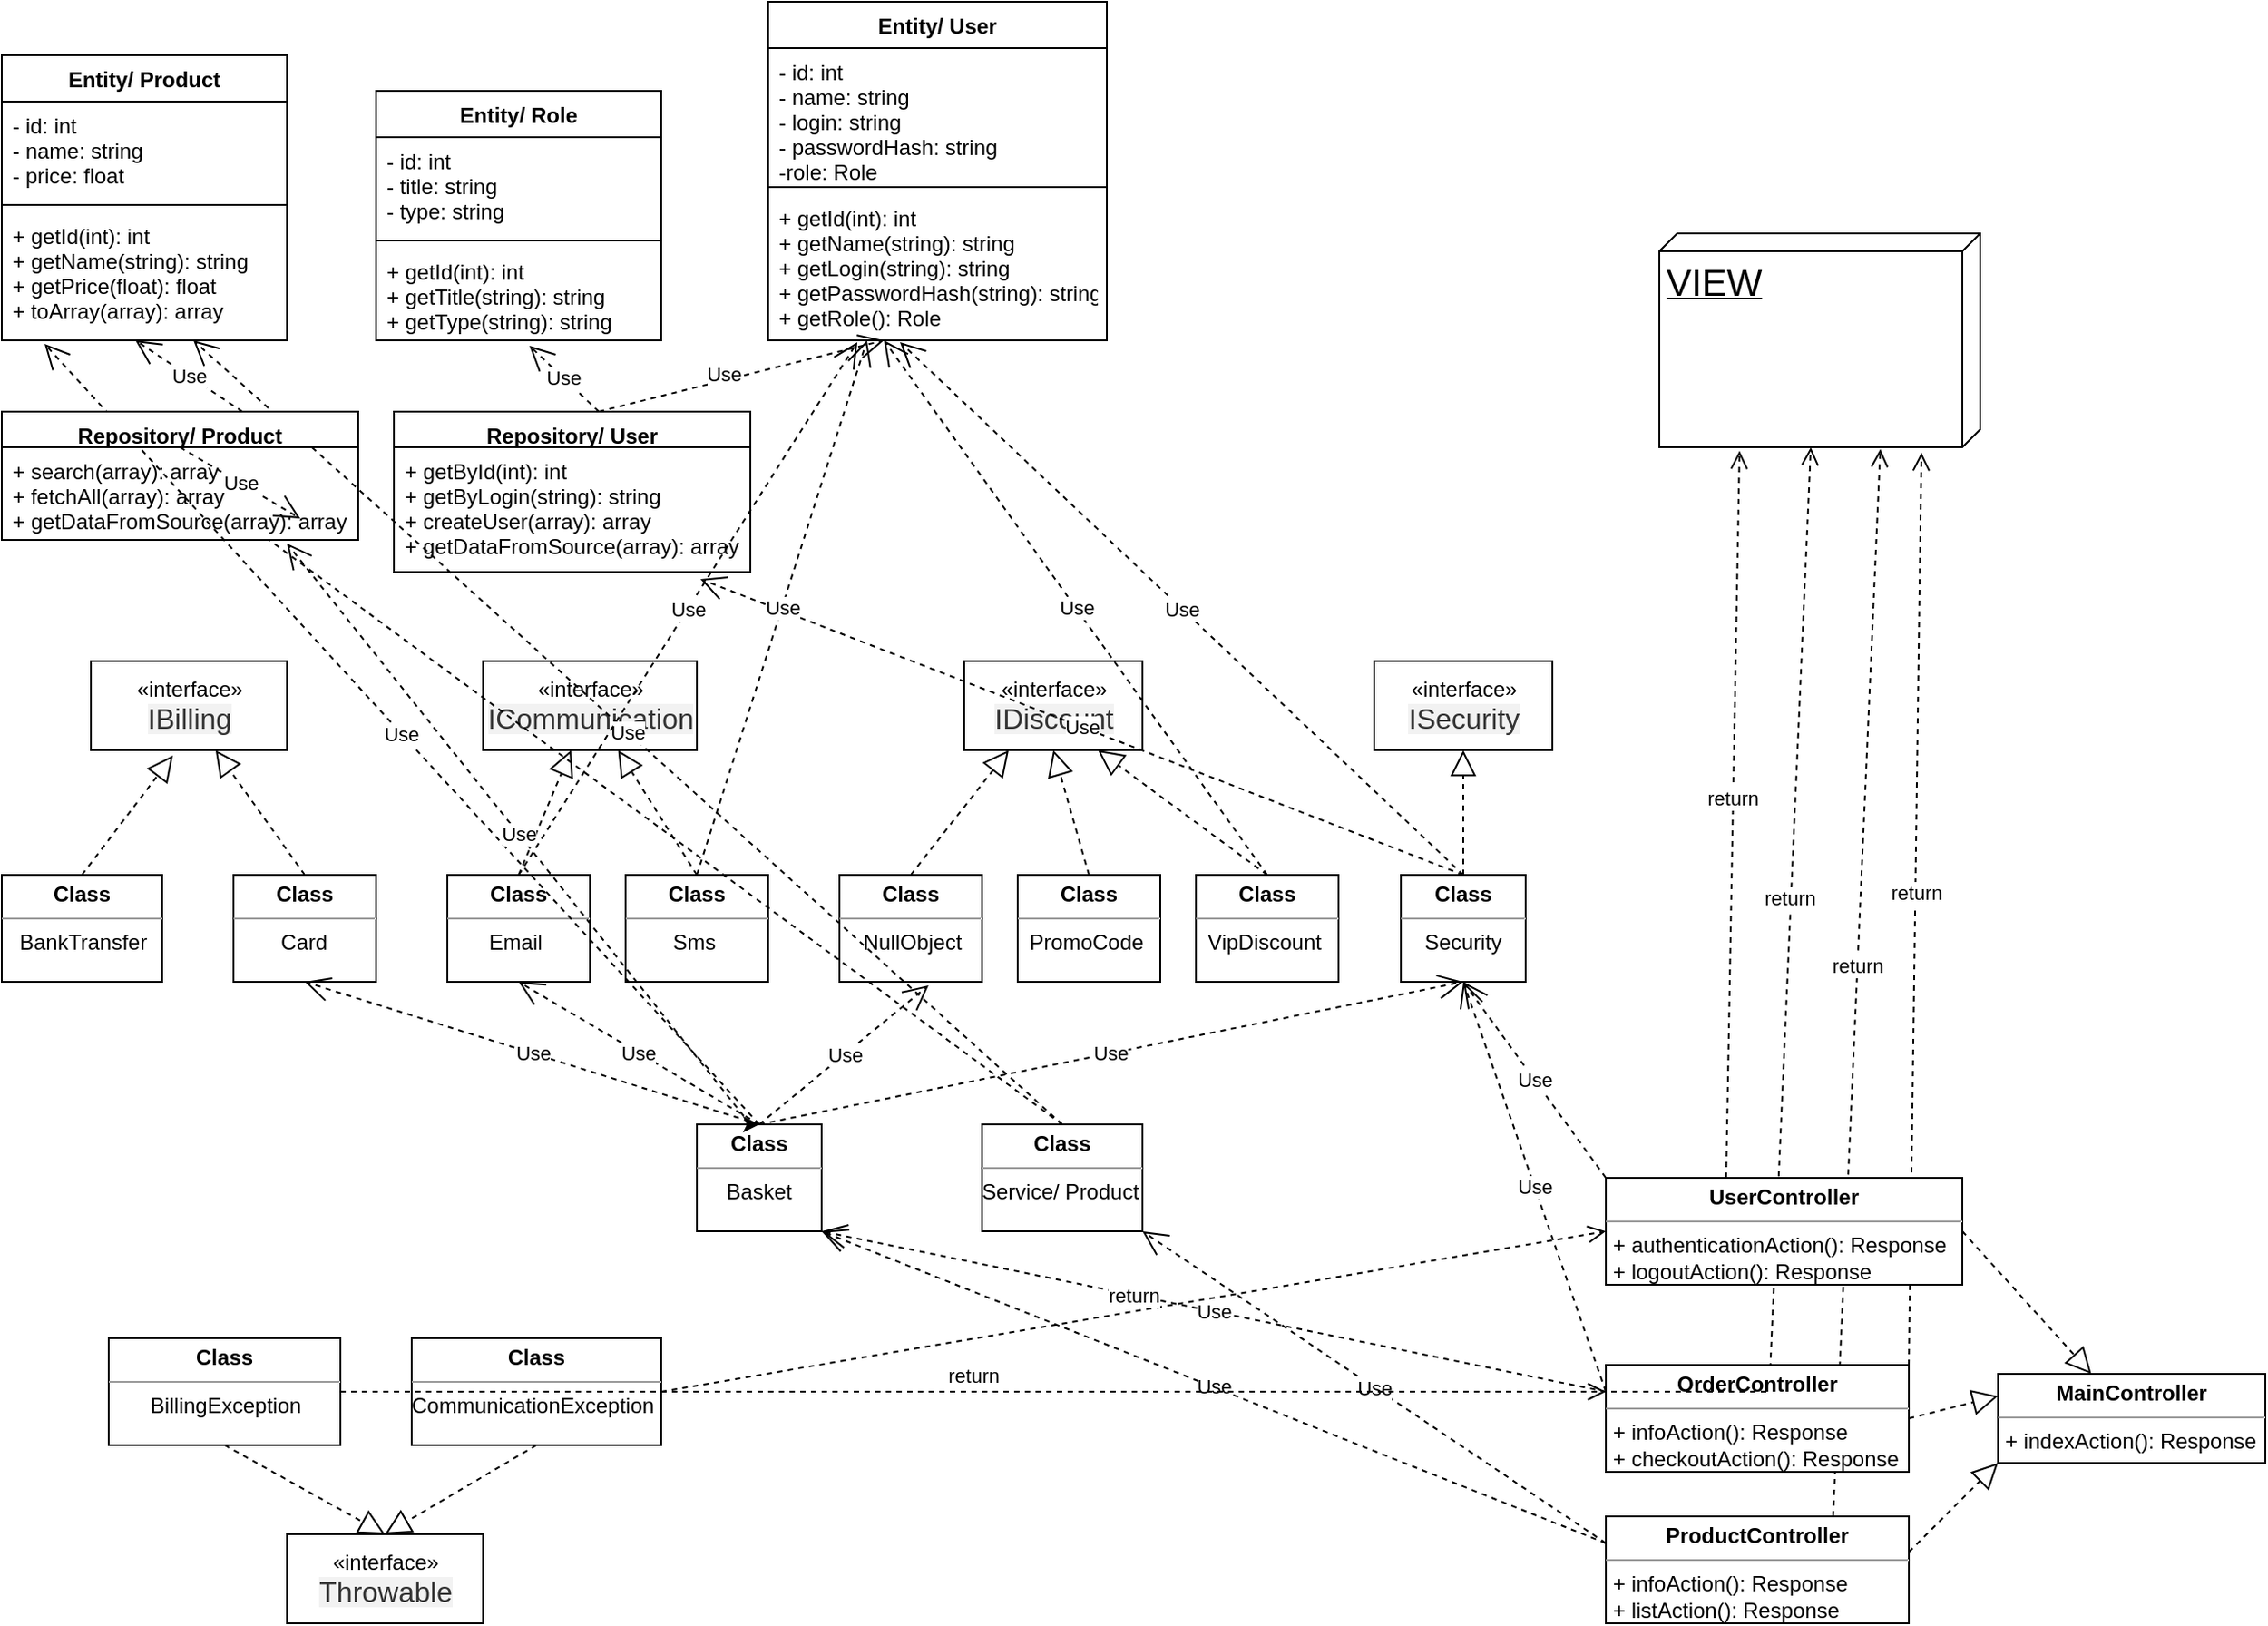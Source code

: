 <mxfile version="14.6.13" type="device"><diagram id="C5RBs43oDa-KdzZeNtuy" name="Page-1"><mxGraphModel dx="1100" dy="1634" grid="1" gridSize="10" guides="1" tooltips="1" connect="1" arrows="1" fold="1" page="1" pageScale="1" pageWidth="1169" pageHeight="827" math="0" shadow="0"><root><mxCell id="WIyWlLk6GJQsqaUBKTNV-0"/><mxCell id="WIyWlLk6GJQsqaUBKTNV-1" parent="WIyWlLk6GJQsqaUBKTNV-0"/><mxCell id="k6kJL_CvsrZDbuoQCaa0-9" value="Use" style="endArrow=open;endSize=12;dashed=1;html=1;entryX=0.5;entryY=1;entryDx=0;entryDy=0;" parent="WIyWlLk6GJQsqaUBKTNV-1" edge="1"><mxGeometry x="-0.115" y="3" width="160" relative="1" as="geometry"><mxPoint x="345" y="140" as="sourcePoint"/><mxPoint x="505" y="100" as="targetPoint"/><mxPoint as="offset"/></mxGeometry></mxCell><mxCell id="k6kJL_CvsrZDbuoQCaa0-10" value="Use" style="endArrow=open;endSize=12;dashed=1;html=1;exitX=0.5;exitY=0;exitDx=0;exitDy=0;entryX=0.585;entryY=1.05;entryDx=0;entryDy=0;entryPerimeter=0;" parent="WIyWlLk6GJQsqaUBKTNV-1" edge="1"><mxGeometry width="160" relative="1" as="geometry"><mxPoint x="345" y="140" as="sourcePoint"/><mxPoint x="306.05" y="103" as="targetPoint"/></mxGeometry></mxCell><mxCell id="k6kJL_CvsrZDbuoQCaa0-11" value="Use" style="endArrow=open;endSize=12;dashed=1;html=1;exitX=0.5;exitY=0;exitDx=0;exitDy=0;entryX=0.5;entryY=1;entryDx=0;entryDy=0;" parent="WIyWlLk6GJQsqaUBKTNV-1" edge="1"><mxGeometry width="160" relative="1" as="geometry"><mxPoint x="145" y="140" as="sourcePoint"/><mxPoint x="85" y="100" as="targetPoint"/></mxGeometry></mxCell><mxCell id="k6kJL_CvsrZDbuoQCaa0-12" value="«interface»&lt;br&gt;&lt;span class=&quot;classname&quot; style=&quot;color: rgb(51 , 51 , 51) ; font-family: &amp;#34;fira sans&amp;#34; , &amp;#34;source sans pro&amp;#34; , &amp;#34;helvetica&amp;#34; , &amp;#34;arial&amp;#34; , sans-serif ; font-size: 16px ; background-color: rgb(242 , 242 , 242)&quot;&gt;Throwable&lt;/span&gt;" style="html=1;" parent="WIyWlLk6GJQsqaUBKTNV-1" vertex="1"><mxGeometry x="170" y="770" width="110" height="50" as="geometry"/></mxCell><mxCell id="k6kJL_CvsrZDbuoQCaa0-13" value="&lt;p style=&quot;margin: 0px ; margin-top: 4px ; text-align: center&quot;&gt;&lt;b&gt;Class&lt;/b&gt;&lt;/p&gt;&lt;hr size=&quot;1&quot;&gt;&lt;div style=&quot;height: 2px&quot;&gt;&amp;nbsp; &amp;nbsp; &amp;nbsp; &amp;nbsp;BillingException&lt;/div&gt;" style="verticalAlign=top;align=left;overflow=fill;fontSize=12;fontFamily=Helvetica;html=1;" parent="WIyWlLk6GJQsqaUBKTNV-1" vertex="1"><mxGeometry x="70" y="660" width="130" height="60" as="geometry"/></mxCell><mxCell id="k6kJL_CvsrZDbuoQCaa0-14" value="&lt;p style=&quot;margin: 0px ; margin-top: 4px ; text-align: center&quot;&gt;&lt;b&gt;Class&lt;/b&gt;&lt;/p&gt;&lt;hr size=&quot;1&quot;&gt;&lt;div style=&quot;height: 2px&quot;&gt;CommunicationException&lt;/div&gt;" style="verticalAlign=top;align=left;overflow=fill;fontSize=12;fontFamily=Helvetica;html=1;" parent="WIyWlLk6GJQsqaUBKTNV-1" vertex="1"><mxGeometry x="240" y="660" width="140" height="60" as="geometry"/></mxCell><mxCell id="k6kJL_CvsrZDbuoQCaa0-15" value="" style="endArrow=block;dashed=1;endFill=0;endSize=12;html=1;exitX=0.5;exitY=1;exitDx=0;exitDy=0;entryX=0.5;entryY=0;entryDx=0;entryDy=0;" parent="WIyWlLk6GJQsqaUBKTNV-1" source="k6kJL_CvsrZDbuoQCaa0-14" target="k6kJL_CvsrZDbuoQCaa0-12" edge="1"><mxGeometry width="160" relative="1" as="geometry"><mxPoint x="330" y="460" as="sourcePoint"/><mxPoint x="490" y="460" as="targetPoint"/></mxGeometry></mxCell><mxCell id="k6kJL_CvsrZDbuoQCaa0-16" value="" style="endArrow=block;dashed=1;endFill=0;endSize=12;html=1;exitX=0.5;exitY=1;exitDx=0;exitDy=0;entryX=0.5;entryY=0;entryDx=0;entryDy=0;" parent="WIyWlLk6GJQsqaUBKTNV-1" source="k6kJL_CvsrZDbuoQCaa0-13" target="k6kJL_CvsrZDbuoQCaa0-12" edge="1"><mxGeometry width="160" relative="1" as="geometry"><mxPoint x="330" y="460" as="sourcePoint"/><mxPoint x="490" y="460" as="targetPoint"/></mxGeometry></mxCell><mxCell id="k6kJL_CvsrZDbuoQCaa0-17" value="«interface»&lt;br&gt;&lt;span class=&quot;classname&quot; style=&quot;color: rgb(51 , 51 , 51) ; font-family: &amp;#34;fira sans&amp;#34; , &amp;#34;source sans pro&amp;#34; , &amp;#34;helvetica&amp;#34; , &amp;#34;arial&amp;#34; , sans-serif ; font-size: 16px ; background-color: rgb(242 , 242 , 242)&quot;&gt;IBilling&lt;/span&gt;" style="html=1;" parent="WIyWlLk6GJQsqaUBKTNV-1" vertex="1"><mxGeometry x="60" y="280" width="110" height="50" as="geometry"/></mxCell><mxCell id="k6kJL_CvsrZDbuoQCaa0-18" value="«interface»&lt;br&gt;&lt;span class=&quot;classname&quot; style=&quot;color: rgb(51 , 51 , 51) ; font-family: &amp;#34;fira sans&amp;#34; , &amp;#34;source sans pro&amp;#34; , &amp;#34;helvetica&amp;#34; , &amp;#34;arial&amp;#34; , sans-serif ; font-size: 16px ; background-color: rgb(242 , 242 , 242)&quot;&gt;ICommunication&lt;/span&gt;" style="html=1;" parent="WIyWlLk6GJQsqaUBKTNV-1" vertex="1"><mxGeometry x="280" y="280" width="120" height="50" as="geometry"/></mxCell><mxCell id="k6kJL_CvsrZDbuoQCaa0-19" value="&lt;p style=&quot;margin: 0px ; margin-top: 4px ; text-align: center&quot;&gt;&lt;b&gt;Class&lt;/b&gt;&lt;/p&gt;&lt;hr size=&quot;1&quot;&gt;&lt;div style=&quot;height: 2px&quot;&gt;&amp;nbsp; &amp;nbsp;BankTransfer&lt;/div&gt;" style="verticalAlign=top;align=left;overflow=fill;fontSize=12;fontFamily=Helvetica;html=1;" parent="WIyWlLk6GJQsqaUBKTNV-1" vertex="1"><mxGeometry x="10" y="400" width="90" height="60" as="geometry"/></mxCell><mxCell id="k6kJL_CvsrZDbuoQCaa0-20" value="&lt;p style=&quot;margin: 0px ; margin-top: 4px ; text-align: center&quot;&gt;&lt;b&gt;Class&lt;/b&gt;&lt;/p&gt;&lt;hr size=&quot;1&quot;&gt;&lt;div style=&quot;height: 2px&quot;&gt;&amp;nbsp; &amp;nbsp; &amp;nbsp; &amp;nbsp; Card&lt;/div&gt;" style="verticalAlign=top;align=left;overflow=fill;fontSize=12;fontFamily=Helvetica;html=1;" parent="WIyWlLk6GJQsqaUBKTNV-1" vertex="1"><mxGeometry x="140" y="400" width="80" height="60" as="geometry"/></mxCell><mxCell id="k6kJL_CvsrZDbuoQCaa0-21" value="" style="endArrow=block;dashed=1;endFill=0;endSize=12;html=1;exitX=0.5;exitY=0;exitDx=0;exitDy=0;entryX=0.418;entryY=1.06;entryDx=0;entryDy=0;entryPerimeter=0;" parent="WIyWlLk6GJQsqaUBKTNV-1" source="k6kJL_CvsrZDbuoQCaa0-19" target="k6kJL_CvsrZDbuoQCaa0-17" edge="1"><mxGeometry width="160" relative="1" as="geometry"><mxPoint x="330" y="460" as="sourcePoint"/><mxPoint x="490" y="460" as="targetPoint"/></mxGeometry></mxCell><mxCell id="k6kJL_CvsrZDbuoQCaa0-22" value="" style="endArrow=block;dashed=1;endFill=0;endSize=12;html=1;exitX=0.5;exitY=0;exitDx=0;exitDy=0;entryX=0.636;entryY=1;entryDx=0;entryDy=0;entryPerimeter=0;" parent="WIyWlLk6GJQsqaUBKTNV-1" source="k6kJL_CvsrZDbuoQCaa0-20" target="k6kJL_CvsrZDbuoQCaa0-17" edge="1"><mxGeometry width="160" relative="1" as="geometry"><mxPoint x="330" y="460" as="sourcePoint"/><mxPoint x="490" y="460" as="targetPoint"/></mxGeometry></mxCell><mxCell id="k6kJL_CvsrZDbuoQCaa0-23" value="&lt;p style=&quot;margin: 0px ; margin-top: 4px ; text-align: center&quot;&gt;&lt;b&gt;Class&lt;/b&gt;&lt;/p&gt;&lt;hr size=&quot;1&quot;&gt;&lt;div style=&quot;height: 2px&quot;&gt;&amp;nbsp; &amp;nbsp; &amp;nbsp; &amp;nbsp;Email&lt;/div&gt;" style="verticalAlign=top;align=left;overflow=fill;fontSize=12;fontFamily=Helvetica;html=1;" parent="WIyWlLk6GJQsqaUBKTNV-1" vertex="1"><mxGeometry x="260" y="400" width="80" height="60" as="geometry"/></mxCell><mxCell id="k6kJL_CvsrZDbuoQCaa0-24" value="&lt;p style=&quot;margin: 0px ; margin-top: 4px ; text-align: center&quot;&gt;&lt;b&gt;Class&lt;/b&gt;&lt;/p&gt;&lt;hr size=&quot;1&quot;&gt;&lt;div style=&quot;height: 2px&quot;&gt;&amp;nbsp; &amp;nbsp; &amp;nbsp; &amp;nbsp; Sms&lt;/div&gt;" style="verticalAlign=top;align=left;overflow=fill;fontSize=12;fontFamily=Helvetica;html=1;" parent="WIyWlLk6GJQsqaUBKTNV-1" vertex="1"><mxGeometry x="360" y="400" width="80" height="60" as="geometry"/></mxCell><mxCell id="k6kJL_CvsrZDbuoQCaa0-25" value="" style="endArrow=block;dashed=1;endFill=0;endSize=12;html=1;exitX=0.5;exitY=0;exitDx=0;exitDy=0;" parent="WIyWlLk6GJQsqaUBKTNV-1" source="k6kJL_CvsrZDbuoQCaa0-23" target="k6kJL_CvsrZDbuoQCaa0-18" edge="1"><mxGeometry width="160" relative="1" as="geometry"><mxPoint x="330" y="460" as="sourcePoint"/><mxPoint x="490" y="460" as="targetPoint"/></mxGeometry></mxCell><mxCell id="k6kJL_CvsrZDbuoQCaa0-26" value="" style="endArrow=block;dashed=1;endFill=0;endSize=12;html=1;exitX=0.5;exitY=0;exitDx=0;exitDy=0;" parent="WIyWlLk6GJQsqaUBKTNV-1" source="k6kJL_CvsrZDbuoQCaa0-24" target="k6kJL_CvsrZDbuoQCaa0-18" edge="1"><mxGeometry width="160" relative="1" as="geometry"><mxPoint x="330" y="460" as="sourcePoint"/><mxPoint x="490" y="460" as="targetPoint"/></mxGeometry></mxCell><mxCell id="k6kJL_CvsrZDbuoQCaa0-27" value="«interface»&lt;br&gt;&lt;span class=&quot;classname&quot; style=&quot;color: rgb(51 , 51 , 51) ; font-family: &amp;#34;fira sans&amp;#34; , &amp;#34;source sans pro&amp;#34; , &amp;#34;helvetica&amp;#34; , &amp;#34;arial&amp;#34; , sans-serif ; font-size: 16px ; background-color: rgb(242 , 242 , 242)&quot;&gt;IDiscount&lt;/span&gt;" style="html=1;" parent="WIyWlLk6GJQsqaUBKTNV-1" vertex="1"><mxGeometry x="550" y="280" width="100" height="50" as="geometry"/></mxCell><mxCell id="k6kJL_CvsrZDbuoQCaa0-28" value="&lt;p style=&quot;margin: 0px ; margin-top: 4px ; text-align: center&quot;&gt;&lt;b&gt;Class&lt;/b&gt;&lt;/p&gt;&lt;hr size=&quot;1&quot;&gt;&lt;div style=&quot;height: 2px&quot;&gt;&amp;nbsp; &amp;nbsp; NullObject&lt;/div&gt;" style="verticalAlign=top;align=left;overflow=fill;fontSize=12;fontFamily=Helvetica;html=1;" parent="WIyWlLk6GJQsqaUBKTNV-1" vertex="1"><mxGeometry x="480" y="400" width="80" height="60" as="geometry"/></mxCell><mxCell id="k6kJL_CvsrZDbuoQCaa0-29" value="&lt;p style=&quot;margin: 0px ; margin-top: 4px ; text-align: center&quot;&gt;&lt;b&gt;Class&lt;/b&gt;&lt;/p&gt;&lt;hr size=&quot;1&quot;&gt;&lt;div style=&quot;height: 2px&quot;&gt;&amp;nbsp; PromoCode&lt;/div&gt;" style="verticalAlign=top;align=left;overflow=fill;fontSize=12;fontFamily=Helvetica;html=1;" parent="WIyWlLk6GJQsqaUBKTNV-1" vertex="1"><mxGeometry x="580" y="400" width="80" height="60" as="geometry"/></mxCell><mxCell id="k6kJL_CvsrZDbuoQCaa0-30" value="&lt;p style=&quot;margin: 0px ; margin-top: 4px ; text-align: center&quot;&gt;&lt;b&gt;Class&lt;/b&gt;&lt;/p&gt;&lt;hr size=&quot;1&quot;&gt;&lt;div style=&quot;height: 2px&quot;&gt;&amp;nbsp; VipDiscount&lt;/div&gt;" style="verticalAlign=top;align=left;overflow=fill;fontSize=12;fontFamily=Helvetica;html=1;" parent="WIyWlLk6GJQsqaUBKTNV-1" vertex="1"><mxGeometry x="680" y="400" width="80" height="60" as="geometry"/></mxCell><mxCell id="k6kJL_CvsrZDbuoQCaa0-31" value="" style="endArrow=block;dashed=1;endFill=0;endSize=12;html=1;exitX=0.5;exitY=0;exitDx=0;exitDy=0;entryX=0.25;entryY=1;entryDx=0;entryDy=0;" parent="WIyWlLk6GJQsqaUBKTNV-1" source="k6kJL_CvsrZDbuoQCaa0-28" target="k6kJL_CvsrZDbuoQCaa0-27" edge="1"><mxGeometry width="160" relative="1" as="geometry"><mxPoint x="330" y="290" as="sourcePoint"/><mxPoint x="490" y="290" as="targetPoint"/></mxGeometry></mxCell><mxCell id="k6kJL_CvsrZDbuoQCaa0-32" value="" style="endArrow=block;dashed=1;endFill=0;endSize=12;html=1;exitX=0.5;exitY=0;exitDx=0;exitDy=0;entryX=0.5;entryY=1;entryDx=0;entryDy=0;" parent="WIyWlLk6GJQsqaUBKTNV-1" source="k6kJL_CvsrZDbuoQCaa0-29" target="k6kJL_CvsrZDbuoQCaa0-27" edge="1"><mxGeometry width="160" relative="1" as="geometry"><mxPoint x="330" y="290" as="sourcePoint"/><mxPoint x="490" y="290" as="targetPoint"/></mxGeometry></mxCell><mxCell id="k6kJL_CvsrZDbuoQCaa0-33" value="" style="endArrow=block;dashed=1;endFill=0;endSize=12;html=1;exitX=0.5;exitY=0;exitDx=0;exitDy=0;entryX=0.75;entryY=1;entryDx=0;entryDy=0;" parent="WIyWlLk6GJQsqaUBKTNV-1" source="k6kJL_CvsrZDbuoQCaa0-30" target="k6kJL_CvsrZDbuoQCaa0-27" edge="1"><mxGeometry width="160" relative="1" as="geometry"><mxPoint x="330" y="290" as="sourcePoint"/><mxPoint x="490" y="290" as="targetPoint"/></mxGeometry></mxCell><mxCell id="k6kJL_CvsrZDbuoQCaa0-34" value="«interface»&lt;br&gt;&lt;span class=&quot;classname&quot; style=&quot;color: rgb(51 , 51 , 51) ; font-family: &amp;#34;fira sans&amp;#34; , &amp;#34;source sans pro&amp;#34; , &amp;#34;helvetica&amp;#34; , &amp;#34;arial&amp;#34; , sans-serif ; font-size: 16px ; background-color: rgb(242 , 242 , 242)&quot;&gt;ISecurity&lt;/span&gt;" style="html=1;" parent="WIyWlLk6GJQsqaUBKTNV-1" vertex="1"><mxGeometry x="780" y="280" width="100" height="50" as="geometry"/></mxCell><mxCell id="k6kJL_CvsrZDbuoQCaa0-35" value="&lt;p style=&quot;margin: 0px ; margin-top: 4px ; text-align: center&quot;&gt;&lt;b&gt;Class&lt;/b&gt;&lt;/p&gt;&lt;hr size=&quot;1&quot;&gt;&lt;div style=&quot;height: 2px&quot;&gt;&amp;nbsp; &amp;nbsp; Security&lt;/div&gt;" style="verticalAlign=top;align=left;overflow=fill;fontSize=12;fontFamily=Helvetica;html=1;" parent="WIyWlLk6GJQsqaUBKTNV-1" vertex="1"><mxGeometry x="795" y="400" width="70" height="60" as="geometry"/></mxCell><mxCell id="k6kJL_CvsrZDbuoQCaa0-36" value="" style="endArrow=block;dashed=1;endFill=0;endSize=12;html=1;exitX=0.5;exitY=0;exitDx=0;exitDy=0;entryX=0.5;entryY=1;entryDx=0;entryDy=0;" parent="WIyWlLk6GJQsqaUBKTNV-1" source="k6kJL_CvsrZDbuoQCaa0-35" target="k6kJL_CvsrZDbuoQCaa0-34" edge="1"><mxGeometry width="160" relative="1" as="geometry"><mxPoint x="330" y="290" as="sourcePoint"/><mxPoint x="490" y="290" as="targetPoint"/></mxGeometry></mxCell><mxCell id="k6kJL_CvsrZDbuoQCaa0-42" value="&lt;div style=&quot;text-align: justify&quot;&gt;&lt;span&gt;&lt;font style=&quot;font-size: 21px&quot;&gt;VIEW&lt;/font&gt;&lt;/span&gt;&lt;/div&gt;" style="verticalAlign=top;align=left;spacingTop=8;spacingLeft=2;spacingRight=12;shape=cube;size=10;direction=south;fontStyle=4;html=1;" parent="WIyWlLk6GJQsqaUBKTNV-1" vertex="1"><mxGeometry x="940" y="40" width="180" height="120" as="geometry"/></mxCell><mxCell id="k6kJL_CvsrZDbuoQCaa0-43" value="&lt;p style=&quot;margin: 0px ; margin-top: 4px ; text-align: center&quot;&gt;&lt;b&gt;Class&lt;/b&gt;&lt;/p&gt;&lt;hr size=&quot;1&quot;&gt;&lt;div style=&quot;height: 2px&quot;&gt;&amp;nbsp; &amp;nbsp; &amp;nbsp;Basket&lt;/div&gt;" style="verticalAlign=top;align=left;overflow=fill;fontSize=12;fontFamily=Helvetica;html=1;" parent="WIyWlLk6GJQsqaUBKTNV-1" vertex="1"><mxGeometry x="400" y="540" width="70" height="60" as="geometry"/></mxCell><mxCell id="k6kJL_CvsrZDbuoQCaa0-44" value="&lt;p style=&quot;margin: 0px ; margin-top: 4px ; text-align: center&quot;&gt;&lt;b&gt;Class&lt;/b&gt;&lt;/p&gt;&lt;hr size=&quot;1&quot;&gt;&lt;div style=&quot;height: 2px&quot;&gt;Service/ Product&lt;/div&gt;" style="verticalAlign=top;align=left;overflow=fill;fontSize=12;fontFamily=Helvetica;html=1;" parent="WIyWlLk6GJQsqaUBKTNV-1" vertex="1"><mxGeometry x="560" y="540" width="90" height="60" as="geometry"/></mxCell><mxCell id="k6kJL_CvsrZDbuoQCaa0-47" value="" style="endArrow=block;dashed=1;endFill=0;endSize=12;html=1;entryX=0;entryY=1;entryDx=0;entryDy=0;" parent="WIyWlLk6GJQsqaUBKTNV-1" target="lCEwKBfSSyIFdANtwDJZ-28" edge="1"><mxGeometry width="160" relative="1" as="geometry"><mxPoint x="1080" y="780" as="sourcePoint"/><mxPoint x="1075" y="720" as="targetPoint"/></mxGeometry></mxCell><mxCell id="k6kJL_CvsrZDbuoQCaa0-48" value="" style="endArrow=block;dashed=1;endFill=0;endSize=12;html=1;exitX=1;exitY=0.5;exitDx=0;exitDy=0;entryX=0;entryY=0.25;entryDx=0;entryDy=0;startArrow=none;" parent="WIyWlLk6GJQsqaUBKTNV-1" source="lCEwKBfSSyIFdANtwDJZ-29" target="lCEwKBfSSyIFdANtwDJZ-28" edge="1"><mxGeometry width="160" relative="1" as="geometry"><mxPoint x="1000" y="690" as="sourcePoint"/><mxPoint x="1030" y="690" as="targetPoint"/></mxGeometry></mxCell><mxCell id="k6kJL_CvsrZDbuoQCaa0-49" value="" style="endArrow=block;dashed=1;endFill=0;endSize=12;html=1;exitX=1;exitY=0.5;exitDx=0;exitDy=0;" parent="WIyWlLk6GJQsqaUBKTNV-1" source="lCEwKBfSSyIFdANtwDJZ-33" target="lCEwKBfSSyIFdANtwDJZ-28" edge="1"><mxGeometry width="160" relative="1" as="geometry"><mxPoint x="1120" y="600" as="sourcePoint"/><mxPoint x="1066" y="658.98" as="targetPoint"/></mxGeometry></mxCell><mxCell id="k6kJL_CvsrZDbuoQCaa0-50" value="return" style="html=1;verticalAlign=bottom;endArrow=open;dashed=1;endSize=8;exitX=1;exitY=0;exitDx=0;exitDy=0;entryX=1.025;entryY=0.183;entryDx=0;entryDy=0;entryPerimeter=0;" parent="WIyWlLk6GJQsqaUBKTNV-1" source="lCEwKBfSSyIFdANtwDJZ-29" target="k6kJL_CvsrZDbuoQCaa0-42" edge="1"><mxGeometry relative="1" as="geometry"><mxPoint x="1086.97" y="655.98" as="sourcePoint"/><mxPoint x="540" y="410" as="targetPoint"/></mxGeometry></mxCell><mxCell id="k6kJL_CvsrZDbuoQCaa0-51" value="return" style="html=1;verticalAlign=bottom;endArrow=open;dashed=1;endSize=8;entryX=1.008;entryY=0.311;entryDx=0;entryDy=0;entryPerimeter=0;exitX=0.75;exitY=0;exitDx=0;exitDy=0;" parent="WIyWlLk6GJQsqaUBKTNV-1" source="lCEwKBfSSyIFdANtwDJZ-32" target="k6kJL_CvsrZDbuoQCaa0-42" edge="1"><mxGeometry relative="1" as="geometry"><mxPoint x="1040" y="750" as="sourcePoint"/><mxPoint x="1140" y="800" as="targetPoint"/></mxGeometry></mxCell><mxCell id="k6kJL_CvsrZDbuoQCaa0-52" value="return" style="html=1;verticalAlign=bottom;endArrow=open;dashed=1;endSize=8;exitX=1.022;exitY=0.383;exitDx=0;exitDy=0;exitPerimeter=0;entryX=0;entryY=0;entryDx=120;entryDy=95;entryPerimeter=0;" parent="WIyWlLk6GJQsqaUBKTNV-1" target="k6kJL_CvsrZDbuoQCaa0-42" edge="1"><mxGeometry relative="1" as="geometry"><mxPoint x="1001.98" y="682.98" as="sourcePoint"/><mxPoint x="790" y="410" as="targetPoint"/></mxGeometry></mxCell><mxCell id="k6kJL_CvsrZDbuoQCaa0-53" value="return" style="html=1;verticalAlign=bottom;endArrow=open;dashed=1;endSize=8;exitX=0.75;exitY=0;exitDx=0;exitDy=0;entryX=1.017;entryY=0.75;entryDx=0;entryDy=0;entryPerimeter=0;" parent="WIyWlLk6GJQsqaUBKTNV-1" target="k6kJL_CvsrZDbuoQCaa0-42" edge="1"><mxGeometry relative="1" as="geometry"><mxPoint x="977.5" y="570" as="sourcePoint"/><mxPoint x="790" y="410" as="targetPoint"/></mxGeometry></mxCell><mxCell id="k6kJL_CvsrZDbuoQCaa0-54" value="Use" style="endArrow=open;endSize=12;dashed=1;html=1;exitX=0;exitY=0.25;exitDx=0;exitDy=0;entryX=1;entryY=1;entryDx=0;entryDy=0;" parent="WIyWlLk6GJQsqaUBKTNV-1" source="lCEwKBfSSyIFdANtwDJZ-32" target="k6kJL_CvsrZDbuoQCaa0-44" edge="1"><mxGeometry width="160" relative="1" as="geometry"><mxPoint x="900" y="780" as="sourcePoint"/><mxPoint x="910" y="410" as="targetPoint"/></mxGeometry></mxCell><mxCell id="k6kJL_CvsrZDbuoQCaa0-55" value="Use" style="endArrow=open;endSize=12;dashed=1;html=1;exitX=0;exitY=0.25;exitDx=0;exitDy=0;entryX=1;entryY=1;entryDx=0;entryDy=0;" parent="WIyWlLk6GJQsqaUBKTNV-1" source="lCEwKBfSSyIFdANtwDJZ-32" target="k6kJL_CvsrZDbuoQCaa0-43" edge="1"><mxGeometry width="160" relative="1" as="geometry"><mxPoint x="900" y="780" as="sourcePoint"/><mxPoint x="910" y="410" as="targetPoint"/></mxGeometry></mxCell><mxCell id="k6kJL_CvsrZDbuoQCaa0-56" value="Use" style="endArrow=open;endSize=12;dashed=1;html=1;exitX=0;exitY=0;exitDx=0;exitDy=0;entryX=0.5;entryY=1;entryDx=0;entryDy=0;" parent="WIyWlLk6GJQsqaUBKTNV-1" target="k6kJL_CvsrZDbuoQCaa0-35" edge="1"><mxGeometry width="160" relative="1" as="geometry"><mxPoint x="910" y="570" as="sourcePoint"/><mxPoint x="910" y="410" as="targetPoint"/></mxGeometry></mxCell><mxCell id="k6kJL_CvsrZDbuoQCaa0-57" value="Use" style="endArrow=open;endSize=12;dashed=1;html=1;exitX=0;exitY=0.5;exitDx=0;exitDy=0;" parent="WIyWlLk6GJQsqaUBKTNV-1" edge="1"><mxGeometry width="160" relative="1" as="geometry"><mxPoint x="910" y="690" as="sourcePoint"/><mxPoint x="830" y="460" as="targetPoint"/></mxGeometry></mxCell><mxCell id="k6kJL_CvsrZDbuoQCaa0-58" value="Use" style="endArrow=open;endSize=12;dashed=1;html=1;exitX=0;exitY=0.5;exitDx=0;exitDy=0;entryX=1;entryY=1;entryDx=0;entryDy=0;" parent="WIyWlLk6GJQsqaUBKTNV-1" target="k6kJL_CvsrZDbuoQCaa0-43" edge="1"><mxGeometry width="160" relative="1" as="geometry"><mxPoint x="910" y="690" as="sourcePoint"/><mxPoint x="910" y="410" as="targetPoint"/></mxGeometry></mxCell><mxCell id="k6kJL_CvsrZDbuoQCaa0-59" value="Use" style="endArrow=open;endSize=12;dashed=1;html=1;exitX=0.5;exitY=0;exitDx=0;exitDy=0;" parent="WIyWlLk6GJQsqaUBKTNV-1" source="k6kJL_CvsrZDbuoQCaa0-43" edge="1"><mxGeometry width="160" relative="1" as="geometry"><mxPoint x="750" y="410" as="sourcePoint"/><mxPoint x="34" y="102" as="targetPoint"/></mxGeometry></mxCell><mxCell id="k6kJL_CvsrZDbuoQCaa0-60" value="Use" style="endArrow=open;endSize=12;dashed=1;html=1;exitX=0.5;exitY=0;exitDx=0;exitDy=0;entryX=0.5;entryY=1;entryDx=0;entryDy=0;" parent="WIyWlLk6GJQsqaUBKTNV-1" source="k6kJL_CvsrZDbuoQCaa0-43" target="k6kJL_CvsrZDbuoQCaa0-20" edge="1"><mxGeometry width="160" relative="1" as="geometry"><mxPoint x="460" y="410" as="sourcePoint"/><mxPoint x="620" y="410" as="targetPoint"/></mxGeometry></mxCell><mxCell id="k6kJL_CvsrZDbuoQCaa0-62" value="Use" style="endArrow=open;endSize=12;dashed=1;html=1;exitX=0.5;exitY=0;exitDx=0;exitDy=0;entryX=0.625;entryY=1.033;entryDx=0;entryDy=0;entryPerimeter=0;" parent="WIyWlLk6GJQsqaUBKTNV-1" source="k6kJL_CvsrZDbuoQCaa0-43" target="k6kJL_CvsrZDbuoQCaa0-28" edge="1"><mxGeometry width="160" relative="1" as="geometry"><mxPoint x="460" y="410" as="sourcePoint"/><mxPoint x="620" y="410" as="targetPoint"/></mxGeometry></mxCell><mxCell id="k6kJL_CvsrZDbuoQCaa0-63" value="Use" style="endArrow=open;endSize=12;dashed=1;html=1;exitX=0.5;exitY=0;exitDx=0;exitDy=0;entryX=0.5;entryY=1;entryDx=0;entryDy=0;" parent="WIyWlLk6GJQsqaUBKTNV-1" source="k6kJL_CvsrZDbuoQCaa0-43" target="k6kJL_CvsrZDbuoQCaa0-23" edge="1"><mxGeometry width="160" relative="1" as="geometry"><mxPoint x="460" y="410" as="sourcePoint"/><mxPoint x="620" y="410" as="targetPoint"/></mxGeometry></mxCell><mxCell id="k6kJL_CvsrZDbuoQCaa0-64" style="edgeStyle=orthogonalEdgeStyle;rounded=0;orthogonalLoop=1;jettySize=auto;html=1;exitX=0.25;exitY=0;exitDx=0;exitDy=0;entryX=0.5;entryY=0;entryDx=0;entryDy=0;" parent="WIyWlLk6GJQsqaUBKTNV-1" source="k6kJL_CvsrZDbuoQCaa0-43" target="k6kJL_CvsrZDbuoQCaa0-43" edge="1"><mxGeometry relative="1" as="geometry"/></mxCell><mxCell id="k6kJL_CvsrZDbuoQCaa0-65" value="Use" style="endArrow=open;endSize=12;dashed=1;html=1;exitX=0.5;exitY=0;exitDx=0;exitDy=0;entryX=0.5;entryY=1;entryDx=0;entryDy=0;" parent="WIyWlLk6GJQsqaUBKTNV-1" source="k6kJL_CvsrZDbuoQCaa0-43" target="k6kJL_CvsrZDbuoQCaa0-35" edge="1"><mxGeometry width="160" relative="1" as="geometry"><mxPoint x="540" y="410" as="sourcePoint"/><mxPoint x="700" y="410" as="targetPoint"/></mxGeometry></mxCell><mxCell id="k6kJL_CvsrZDbuoQCaa0-66" value="Use" style="endArrow=open;endSize=12;dashed=1;html=1;entryX=0.8;entryY=1.038;entryDx=0;entryDy=0;entryPerimeter=0;" parent="WIyWlLk6GJQsqaUBKTNV-1" target="lCEwKBfSSyIFdANtwDJZ-19" edge="1"><mxGeometry width="160" relative="1" as="geometry"><mxPoint x="430" y="540" as="sourcePoint"/><mxPoint x="156" y="210" as="targetPoint"/></mxGeometry></mxCell><mxCell id="k6kJL_CvsrZDbuoQCaa0-67" value="Use" style="endArrow=open;endSize=12;dashed=1;html=1;exitX=0.5;exitY=0;exitDx=0;exitDy=0;entryX=0.75;entryY=1;entryDx=0;entryDy=0;" parent="WIyWlLk6GJQsqaUBKTNV-1" source="k6kJL_CvsrZDbuoQCaa0-44" edge="1"><mxGeometry width="160" relative="1" as="geometry"><mxPoint x="540" y="410" as="sourcePoint"/><mxPoint x="117.5" y="100" as="targetPoint"/></mxGeometry></mxCell><mxCell id="k6kJL_CvsrZDbuoQCaa0-68" value="Use" style="endArrow=open;endSize=12;dashed=1;html=1;exitX=0.5;exitY=0;exitDx=0;exitDy=0;entryX=0.75;entryY=1;entryDx=0;entryDy=0;startArrow=none;" parent="WIyWlLk6GJQsqaUBKTNV-1" source="lCEwKBfSSyIFdANtwDJZ-19" edge="1"><mxGeometry width="160" relative="1" as="geometry"><mxPoint x="540" y="410" as="sourcePoint"/><mxPoint x="177.5" y="200" as="targetPoint"/></mxGeometry></mxCell><mxCell id="k6kJL_CvsrZDbuoQCaa0-69" value="Use" style="endArrow=open;endSize=12;dashed=1;html=1;exitX=0.5;exitY=0;exitDx=0;exitDy=0;entryX=0.86;entryY=1.057;entryDx=0;entryDy=0;entryPerimeter=0;" parent="WIyWlLk6GJQsqaUBKTNV-1" source="k6kJL_CvsrZDbuoQCaa0-35" target="lCEwKBfSSyIFdANtwDJZ-25" edge="1"><mxGeometry width="160" relative="1" as="geometry"><mxPoint x="540" y="410" as="sourcePoint"/><mxPoint x="355.01" y="200" as="targetPoint"/></mxGeometry></mxCell><mxCell id="k6kJL_CvsrZDbuoQCaa0-70" value="Use" style="endArrow=open;endSize=12;dashed=1;html=1;exitX=0.5;exitY=0;exitDx=0;exitDy=0;entryX=0.569;entryY=1.017;entryDx=0;entryDy=0;entryPerimeter=0;" parent="WIyWlLk6GJQsqaUBKTNV-1" source="k6kJL_CvsrZDbuoQCaa0-35" edge="1"><mxGeometry width="160" relative="1" as="geometry"><mxPoint x="540" y="410" as="sourcePoint"/><mxPoint x="513.97" y="101.02" as="targetPoint"/></mxGeometry></mxCell><mxCell id="k6kJL_CvsrZDbuoQCaa0-71" value="Use" style="endArrow=open;endSize=12;dashed=1;html=1;exitX=0.5;exitY=0;exitDx=0;exitDy=0;entryX=0.5;entryY=1;entryDx=0;entryDy=0;" parent="WIyWlLk6GJQsqaUBKTNV-1" source="k6kJL_CvsrZDbuoQCaa0-30" edge="1"><mxGeometry width="160" relative="1" as="geometry"><mxPoint x="540" y="410" as="sourcePoint"/><mxPoint x="505" y="100" as="targetPoint"/></mxGeometry></mxCell><mxCell id="k6kJL_CvsrZDbuoQCaa0-72" value="Use" style="endArrow=open;endSize=12;dashed=1;html=1;exitX=0.5;exitY=0;exitDx=0;exitDy=0;entryX=0.385;entryY=1.017;entryDx=0;entryDy=0;entryPerimeter=0;" parent="WIyWlLk6GJQsqaUBKTNV-1" source="k6kJL_CvsrZDbuoQCaa0-23" edge="1"><mxGeometry width="160" relative="1" as="geometry"><mxPoint x="540" y="410" as="sourcePoint"/><mxPoint x="490.05" y="101.02" as="targetPoint"/></mxGeometry></mxCell><mxCell id="k6kJL_CvsrZDbuoQCaa0-73" value="Use" style="endArrow=open;endSize=12;dashed=1;html=1;exitX=0.5;exitY=0;exitDx=0;exitDy=0;" parent="WIyWlLk6GJQsqaUBKTNV-1" source="k6kJL_CvsrZDbuoQCaa0-24" edge="1"><mxGeometry width="160" relative="1" as="geometry"><mxPoint x="540" y="410" as="sourcePoint"/><mxPoint x="495.455" y="100" as="targetPoint"/></mxGeometry></mxCell><mxCell id="k6kJL_CvsrZDbuoQCaa0-75" value="return" style="html=1;verticalAlign=bottom;endArrow=open;dashed=1;endSize=8;exitX=1;exitY=0.5;exitDx=0;exitDy=0;" parent="WIyWlLk6GJQsqaUBKTNV-1" source="k6kJL_CvsrZDbuoQCaa0-14" edge="1"><mxGeometry relative="1" as="geometry"><mxPoint x="590" y="410" as="sourcePoint"/><mxPoint x="910" y="600" as="targetPoint"/></mxGeometry></mxCell><mxCell id="k6kJL_CvsrZDbuoQCaa0-76" value="return" style="html=1;verticalAlign=bottom;endArrow=open;dashed=1;endSize=8;exitX=1;exitY=0.5;exitDx=0;exitDy=0;entryX=0;entryY=0.5;entryDx=0;entryDy=0;" parent="WIyWlLk6GJQsqaUBKTNV-1" source="k6kJL_CvsrZDbuoQCaa0-13" edge="1"><mxGeometry relative="1" as="geometry"><mxPoint x="590" y="410" as="sourcePoint"/><mxPoint x="910" y="690" as="targetPoint"/></mxGeometry></mxCell><mxCell id="lCEwKBfSSyIFdANtwDJZ-0" value="Entity/ Product" style="swimlane;fontStyle=1;align=center;verticalAlign=top;childLayout=stackLayout;horizontal=1;startSize=26;horizontalStack=0;resizeParent=1;resizeParentMax=0;resizeLast=0;collapsible=1;marginBottom=0;" vertex="1" parent="WIyWlLk6GJQsqaUBKTNV-1"><mxGeometry x="10" y="-60" width="160" height="160" as="geometry"/></mxCell><mxCell id="lCEwKBfSSyIFdANtwDJZ-1" value="- id: int&#10;- name: string&#10;- price: float" style="text;strokeColor=none;fillColor=none;align=left;verticalAlign=top;spacingLeft=4;spacingRight=4;overflow=hidden;rotatable=0;points=[[0,0.5],[1,0.5]];portConstraint=eastwest;" vertex="1" parent="lCEwKBfSSyIFdANtwDJZ-0"><mxGeometry y="26" width="160" height="54" as="geometry"/></mxCell><mxCell id="lCEwKBfSSyIFdANtwDJZ-2" value="" style="line;strokeWidth=1;fillColor=none;align=left;verticalAlign=middle;spacingTop=-1;spacingLeft=3;spacingRight=3;rotatable=0;labelPosition=right;points=[];portConstraint=eastwest;" vertex="1" parent="lCEwKBfSSyIFdANtwDJZ-0"><mxGeometry y="80" width="160" height="8" as="geometry"/></mxCell><mxCell id="lCEwKBfSSyIFdANtwDJZ-3" value="+ getId(int): int&#10;+ getName(string): string&#10;+ getPrice(float): float&#10;+ toArray(array): array" style="text;strokeColor=none;fillColor=none;align=left;verticalAlign=top;spacingLeft=4;spacingRight=4;overflow=hidden;rotatable=0;points=[[0,0.5],[1,0.5]];portConstraint=eastwest;" vertex="1" parent="lCEwKBfSSyIFdANtwDJZ-0"><mxGeometry y="88" width="160" height="72" as="geometry"/></mxCell><mxCell id="lCEwKBfSSyIFdANtwDJZ-4" value="Entity/ Role" style="swimlane;fontStyle=1;align=center;verticalAlign=top;childLayout=stackLayout;horizontal=1;startSize=26;horizontalStack=0;resizeParent=1;resizeParentMax=0;resizeLast=0;collapsible=1;marginBottom=0;" vertex="1" parent="WIyWlLk6GJQsqaUBKTNV-1"><mxGeometry x="220" y="-40" width="160" height="140" as="geometry"/></mxCell><mxCell id="lCEwKBfSSyIFdANtwDJZ-5" value="- id: int&#10;- title: string&#10;- type: string" style="text;strokeColor=none;fillColor=none;align=left;verticalAlign=top;spacingLeft=4;spacingRight=4;overflow=hidden;rotatable=0;points=[[0,0.5],[1,0.5]];portConstraint=eastwest;" vertex="1" parent="lCEwKBfSSyIFdANtwDJZ-4"><mxGeometry y="26" width="160" height="54" as="geometry"/></mxCell><mxCell id="lCEwKBfSSyIFdANtwDJZ-6" value="" style="line;strokeWidth=1;fillColor=none;align=left;verticalAlign=middle;spacingTop=-1;spacingLeft=3;spacingRight=3;rotatable=0;labelPosition=right;points=[];portConstraint=eastwest;" vertex="1" parent="lCEwKBfSSyIFdANtwDJZ-4"><mxGeometry y="80" width="160" height="8" as="geometry"/></mxCell><mxCell id="lCEwKBfSSyIFdANtwDJZ-7" value="+ getId(int): int&#10;+ getTitle(string): string&#10;+ getType(string): string" style="text;strokeColor=none;fillColor=none;align=left;verticalAlign=top;spacingLeft=4;spacingRight=4;overflow=hidden;rotatable=0;points=[[0,0.5],[1,0.5]];portConstraint=eastwest;" vertex="1" parent="lCEwKBfSSyIFdANtwDJZ-4"><mxGeometry y="88" width="160" height="52" as="geometry"/></mxCell><mxCell id="lCEwKBfSSyIFdANtwDJZ-8" value="Entity/ User" style="swimlane;fontStyle=1;align=center;verticalAlign=top;childLayout=stackLayout;horizontal=1;startSize=26;horizontalStack=0;resizeParent=1;resizeParentMax=0;resizeLast=0;collapsible=1;marginBottom=0;" vertex="1" parent="WIyWlLk6GJQsqaUBKTNV-1"><mxGeometry x="440" y="-90" width="190" height="190" as="geometry"/></mxCell><mxCell id="lCEwKBfSSyIFdANtwDJZ-9" value="- id: int&#10;- name: string&#10;- login: string&#10;- passwordHash: string&#10;-role: Role" style="text;strokeColor=none;fillColor=none;align=left;verticalAlign=top;spacingLeft=4;spacingRight=4;overflow=hidden;rotatable=0;points=[[0,0.5],[1,0.5]];portConstraint=eastwest;" vertex="1" parent="lCEwKBfSSyIFdANtwDJZ-8"><mxGeometry y="26" width="190" height="74" as="geometry"/></mxCell><mxCell id="lCEwKBfSSyIFdANtwDJZ-10" value="" style="line;strokeWidth=1;fillColor=none;align=left;verticalAlign=middle;spacingTop=-1;spacingLeft=3;spacingRight=3;rotatable=0;labelPosition=right;points=[];portConstraint=eastwest;" vertex="1" parent="lCEwKBfSSyIFdANtwDJZ-8"><mxGeometry y="100" width="190" height="8" as="geometry"/></mxCell><mxCell id="lCEwKBfSSyIFdANtwDJZ-11" value="+ getId(int): int&#10;+ getName(string): string&#10;+ getLogin(string): string&#10;+ getPasswordHash(string): string&#10;+ getRole(): Role" style="text;strokeColor=none;fillColor=none;align=left;verticalAlign=top;spacingLeft=4;spacingRight=4;overflow=hidden;rotatable=0;points=[[0,0.5],[1,0.5]];portConstraint=eastwest;" vertex="1" parent="lCEwKBfSSyIFdANtwDJZ-8"><mxGeometry y="108" width="190" height="82" as="geometry"/></mxCell><mxCell id="lCEwKBfSSyIFdANtwDJZ-16" value="Repository/ Product" style="swimlane;fontStyle=1;align=center;verticalAlign=top;childLayout=stackLayout;horizontal=1;startSize=20;horizontalStack=0;resizeParent=1;resizeParentMax=0;resizeLast=0;collapsible=1;marginBottom=0;" vertex="1" parent="WIyWlLk6GJQsqaUBKTNV-1"><mxGeometry x="10" y="140" width="200" height="72" as="geometry"/></mxCell><mxCell id="lCEwKBfSSyIFdANtwDJZ-19" value="+ search(array): array&#10;+ fetchAll(array): array&#10;+ getDataFromSource(array): array" style="text;strokeColor=none;fillColor=none;align=left;verticalAlign=top;spacingLeft=4;spacingRight=4;overflow=hidden;rotatable=0;points=[[0,0.5],[1,0.5]];portConstraint=eastwest;" vertex="1" parent="lCEwKBfSSyIFdANtwDJZ-16"><mxGeometry y="20" width="200" height="52" as="geometry"/></mxCell><mxCell id="lCEwKBfSSyIFdANtwDJZ-20" value="" style="endArrow=none;endSize=12;dashed=1;html=1;exitX=0.5;exitY=0;exitDx=0;exitDy=0;entryX=0.75;entryY=1;entryDx=0;entryDy=0;" edge="1" parent="WIyWlLk6GJQsqaUBKTNV-1" source="k6kJL_CvsrZDbuoQCaa0-44" target="lCEwKBfSSyIFdANtwDJZ-19"><mxGeometry width="160" relative="1" as="geometry"><mxPoint x="605" y="540" as="sourcePoint"/><mxPoint x="177.5" y="200" as="targetPoint"/></mxGeometry></mxCell><mxCell id="lCEwKBfSSyIFdANtwDJZ-24" value="Repository/ User" style="swimlane;fontStyle=1;align=center;verticalAlign=top;childLayout=stackLayout;horizontal=1;startSize=20;horizontalStack=0;resizeParent=1;resizeParentMax=0;resizeLast=0;collapsible=1;marginBottom=0;" vertex="1" parent="WIyWlLk6GJQsqaUBKTNV-1"><mxGeometry x="230" y="140" width="200" height="90" as="geometry"/></mxCell><mxCell id="lCEwKBfSSyIFdANtwDJZ-25" value="+ getById(int): int&#10;+ getByLogin(string): string&#10;+ createUser(array): array&#10;+ getDataFromSource(array): array" style="text;strokeColor=none;fillColor=none;align=left;verticalAlign=top;spacingLeft=4;spacingRight=4;overflow=hidden;rotatable=0;points=[[0,0.5],[1,0.5]];portConstraint=eastwest;" vertex="1" parent="lCEwKBfSSyIFdANtwDJZ-24"><mxGeometry y="20" width="200" height="70" as="geometry"/></mxCell><mxCell id="lCEwKBfSSyIFdANtwDJZ-28" value="&lt;p style=&quot;margin: 0px ; margin-top: 4px ; text-align: center&quot;&gt;&lt;span style=&quot;text-align: left&quot;&gt;&lt;b&gt;MainController&lt;/b&gt;&lt;/span&gt;&lt;/p&gt;&lt;hr size=&quot;1&quot;&gt;&lt;p style=&quot;margin: 0px ; margin-left: 4px&quot;&gt;+ indexAction(): Response&lt;/p&gt;" style="verticalAlign=top;align=left;overflow=fill;fontSize=12;fontFamily=Helvetica;html=1;" vertex="1" parent="WIyWlLk6GJQsqaUBKTNV-1"><mxGeometry x="1130" y="680" width="150" height="50" as="geometry"/></mxCell><mxCell id="lCEwKBfSSyIFdANtwDJZ-29" value="&lt;p style=&quot;margin: 0px ; margin-top: 4px ; text-align: center&quot;&gt;&lt;span style=&quot;text-align: left&quot;&gt;&lt;b&gt;OrderController&lt;/b&gt;&lt;/span&gt;&lt;br&gt;&lt;/p&gt;&lt;hr size=&quot;1&quot;&gt;&lt;p style=&quot;margin: 0px ; margin-left: 4px&quot;&gt;+ infoAction(): Response&lt;/p&gt;&lt;p style=&quot;margin: 0px ; margin-left: 4px&quot;&gt;+ checkoutAction(): Response&lt;/p&gt;" style="verticalAlign=top;align=left;overflow=fill;fontSize=12;fontFamily=Helvetica;html=1;" vertex="1" parent="WIyWlLk6GJQsqaUBKTNV-1"><mxGeometry x="910" y="675" width="170" height="60" as="geometry"/></mxCell><mxCell id="lCEwKBfSSyIFdANtwDJZ-30" value="" style="endArrow=none;dashed=1;endFill=0;endSize=12;html=1;exitX=1;exitY=0.5;exitDx=0;exitDy=0;entryX=0;entryY=0.25;entryDx=0;entryDy=0;" edge="1" parent="WIyWlLk6GJQsqaUBKTNV-1" target="lCEwKBfSSyIFdANtwDJZ-29"><mxGeometry width="160" relative="1" as="geometry"><mxPoint x="1000" y="690" as="sourcePoint"/><mxPoint x="1130" y="692.5" as="targetPoint"/></mxGeometry></mxCell><mxCell id="lCEwKBfSSyIFdANtwDJZ-32" value="&lt;p style=&quot;margin: 0px ; margin-top: 4px ; text-align: center&quot;&gt;&lt;span style=&quot;text-align: left&quot;&gt;&lt;b&gt;ProductController&lt;/b&gt;&lt;/span&gt;&lt;br&gt;&lt;/p&gt;&lt;hr size=&quot;1&quot;&gt;&lt;p style=&quot;margin: 0px ; margin-left: 4px&quot;&gt;+ infoAction(): Response&lt;/p&gt;&lt;p style=&quot;margin: 0px ; margin-left: 4px&quot;&gt;+ listAction(): Response&lt;/p&gt;" style="verticalAlign=top;align=left;overflow=fill;fontSize=12;fontFamily=Helvetica;html=1;" vertex="1" parent="WIyWlLk6GJQsqaUBKTNV-1"><mxGeometry x="910" y="760" width="170" height="60" as="geometry"/></mxCell><mxCell id="lCEwKBfSSyIFdANtwDJZ-33" value="&lt;p style=&quot;margin: 0px ; margin-top: 4px ; text-align: center&quot;&gt;&lt;span style=&quot;text-align: left&quot;&gt;&lt;b&gt;UserController&lt;/b&gt;&lt;/span&gt;&lt;br&gt;&lt;/p&gt;&lt;hr size=&quot;1&quot;&gt;&lt;p style=&quot;margin: 0px ; margin-left: 4px&quot;&gt;+ authenticationAction(): Response&lt;/p&gt;&lt;p style=&quot;margin: 0px ; margin-left: 4px&quot;&gt;+ logoutAction(): Response&lt;/p&gt;" style="verticalAlign=top;align=left;overflow=fill;fontSize=12;fontFamily=Helvetica;html=1;" vertex="1" parent="WIyWlLk6GJQsqaUBKTNV-1"><mxGeometry x="910" y="570" width="200" height="60" as="geometry"/></mxCell></root></mxGraphModel></diagram></mxfile>
